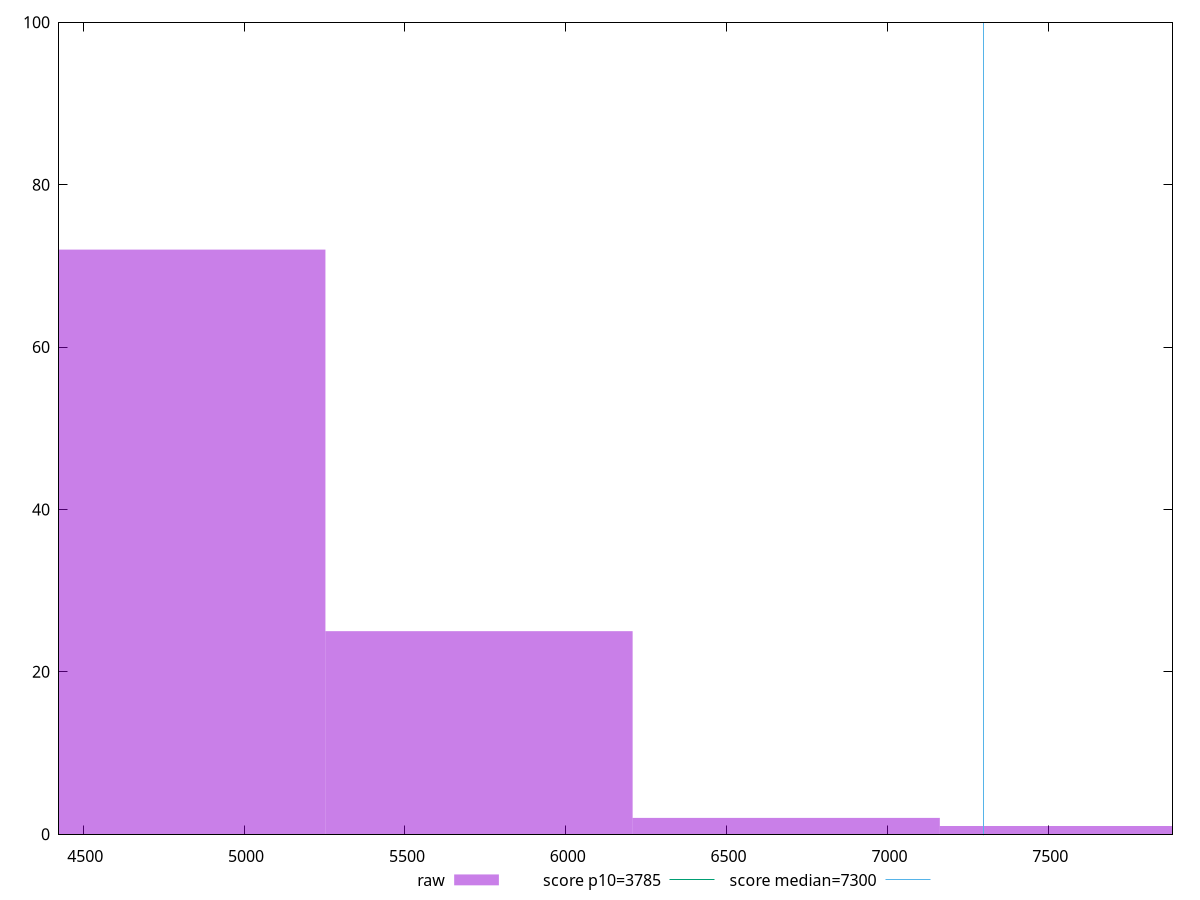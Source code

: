 reset

$raw <<EOF
6685.461866297421 2
4775.329904498158 72
5730.395885397789 25
7640.527847197052 1
EOF

set key outside below
set boxwidth 955.0659808996315
set xrange [4424.557999999999:7886.3605]
set yrange [0:100]
set trange [0:100]
set style fill transparent solid 0.5 noborder

set parametric
set terminal svg size 640, 490 enhanced background rgb 'white'
set output "report_00015_2021-02-09T16-11-33.973Z/interactive/samples/pages+cached+noadtech+nomedia+nocss/raw/histogram.svg"

plot $raw title "raw" with boxes, \
     3785,t title "score p10=3785", \
     7300,t title "score median=7300"

reset
